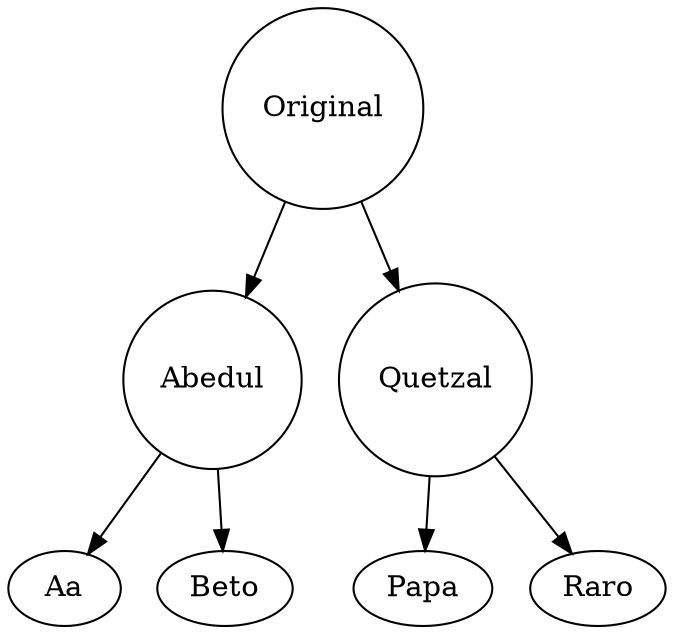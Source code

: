digraph graficaArbolito{ 
 linkdir=LR 
Original[shape= circle label="Original"];
Abedul[shape= circle label="Abedul"];
Abedul[shape= circle label="Abedul"];
Original[shape= circle label="Original"];
Quetzal[shape= circle label="Quetzal"];
Quetzal[shape= circle label="Quetzal"];

Original->Abedul
Abedul->Aa
Abedul->Beto
Original->Quetzal
Quetzal->Papa
Quetzal->Raro
}
